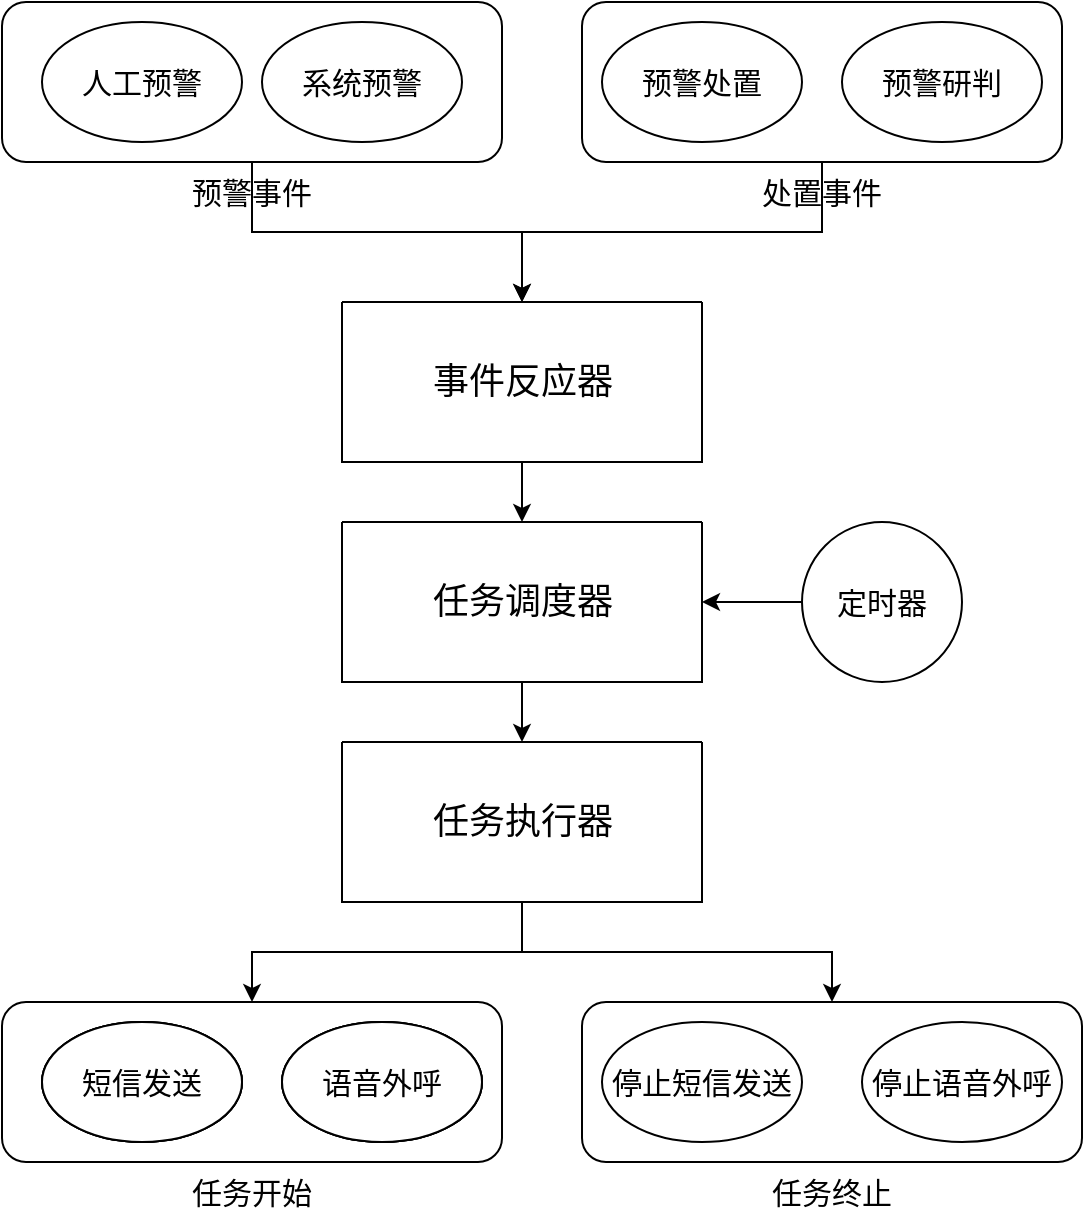 <mxfile version="15.6.6" type="github">
  <diagram id="C5RBs43oDa-KdzZeNtuy" name="Page-1">
    <mxGraphModel dx="1422" dy="794" grid="1" gridSize="10" guides="1" tooltips="1" connect="1" arrows="1" fold="1" page="1" pageScale="1" pageWidth="827" pageHeight="1169" math="0" shadow="0">
      <root>
        <mxCell id="WIyWlLk6GJQsqaUBKTNV-0" />
        <mxCell id="WIyWlLk6GJQsqaUBKTNV-1" parent="WIyWlLk6GJQsqaUBKTNV-0" />
        <mxCell id="rln7QxH3AYazvcpurLlf-28" style="edgeStyle=orthogonalEdgeStyle;rounded=0;orthogonalLoop=1;jettySize=auto;html=1;exitX=0.5;exitY=1;exitDx=0;exitDy=0;labelBackgroundColor=default;fontSize=15;fontColor=default;strokeColor=default;" parent="WIyWlLk6GJQsqaUBKTNV-1" source="rln7QxH3AYazvcpurLlf-2" target="rln7QxH3AYazvcpurLlf-22" edge="1">
          <mxGeometry relative="1" as="geometry" />
        </mxCell>
        <mxCell id="rln7QxH3AYazvcpurLlf-2" value="" style="swimlane;startSize=0;fontColor=default;strokeColor=default;fillColor=default;" parent="WIyWlLk6GJQsqaUBKTNV-1" vertex="1">
          <mxGeometry x="280" y="390" width="180" height="80" as="geometry" />
        </mxCell>
        <mxCell id="rln7QxH3AYazvcpurLlf-3" value="任务调度器" style="text;html=1;align=center;verticalAlign=middle;resizable=0;points=[];autosize=1;strokeColor=none;fillColor=none;fontColor=default;fontSize=18;" parent="rln7QxH3AYazvcpurLlf-2" vertex="1">
          <mxGeometry x="35" y="25" width="110" height="30" as="geometry" />
        </mxCell>
        <mxCell id="rln7QxH3AYazvcpurLlf-27" style="edgeStyle=orthogonalEdgeStyle;rounded=0;orthogonalLoop=1;jettySize=auto;html=1;exitX=0.5;exitY=1;exitDx=0;exitDy=0;entryX=0.5;entryY=0;entryDx=0;entryDy=0;labelBackgroundColor=default;fontSize=15;fontColor=default;strokeColor=default;" parent="WIyWlLk6GJQsqaUBKTNV-1" source="rln7QxH3AYazvcpurLlf-10" target="rln7QxH3AYazvcpurLlf-2" edge="1">
          <mxGeometry relative="1" as="geometry" />
        </mxCell>
        <mxCell id="rln7QxH3AYazvcpurLlf-10" value="" style="swimlane;startSize=0;fontColor=default;strokeColor=default;fillColor=default;" parent="WIyWlLk6GJQsqaUBKTNV-1" vertex="1">
          <mxGeometry x="280" y="280" width="180" height="80" as="geometry" />
        </mxCell>
        <mxCell id="rln7QxH3AYazvcpurLlf-11" value="事件反应器" style="text;html=1;align=center;verticalAlign=middle;resizable=0;points=[];autosize=1;strokeColor=none;fillColor=none;fontColor=default;fontSize=18;" parent="rln7QxH3AYazvcpurLlf-10" vertex="1">
          <mxGeometry x="35" y="25" width="110" height="30" as="geometry" />
        </mxCell>
        <mxCell id="rln7QxH3AYazvcpurLlf-24" style="edgeStyle=orthogonalEdgeStyle;rounded=0;orthogonalLoop=1;jettySize=auto;html=1;exitX=0.5;exitY=1;exitDx=0;exitDy=0;fontSize=15;fontColor=default;strokeColor=default;labelBackgroundColor=default;" parent="WIyWlLk6GJQsqaUBKTNV-1" source="rln7QxH3AYazvcpurLlf-14" target="rln7QxH3AYazvcpurLlf-10" edge="1">
          <mxGeometry relative="1" as="geometry" />
        </mxCell>
        <mxCell id="rln7QxH3AYazvcpurLlf-14" value="预警事件" style="rounded=1;whiteSpace=wrap;html=1;fontSize=15;fontColor=default;strokeColor=default;fillColor=default;labelPosition=center;verticalLabelPosition=bottom;align=center;verticalAlign=top;" parent="WIyWlLk6GJQsqaUBKTNV-1" vertex="1">
          <mxGeometry x="110" y="130" width="250" height="80" as="geometry" />
        </mxCell>
        <mxCell id="rln7QxH3AYazvcpurLlf-15" value="人工预警" style="ellipse;whiteSpace=wrap;html=1;fontSize=15;fontColor=default;strokeColor=default;fillColor=default;" parent="WIyWlLk6GJQsqaUBKTNV-1" vertex="1">
          <mxGeometry x="130" y="140" width="100" height="60" as="geometry" />
        </mxCell>
        <mxCell id="rln7QxH3AYazvcpurLlf-16" value="系统预警" style="ellipse;whiteSpace=wrap;html=1;fontSize=15;fontColor=default;strokeColor=default;fillColor=default;" parent="WIyWlLk6GJQsqaUBKTNV-1" vertex="1">
          <mxGeometry x="240" y="140" width="100" height="60" as="geometry" />
        </mxCell>
        <mxCell id="rln7QxH3AYazvcpurLlf-25" style="edgeStyle=orthogonalEdgeStyle;rounded=0;orthogonalLoop=1;jettySize=auto;html=1;exitX=0.5;exitY=1;exitDx=0;exitDy=0;entryX=0.5;entryY=0;entryDx=0;entryDy=0;fontSize=15;fontColor=default;strokeColor=default;labelBackgroundColor=default;" parent="WIyWlLk6GJQsqaUBKTNV-1" source="rln7QxH3AYazvcpurLlf-17" target="rln7QxH3AYazvcpurLlf-10" edge="1">
          <mxGeometry relative="1" as="geometry" />
        </mxCell>
        <mxCell id="rln7QxH3AYazvcpurLlf-17" value="处置事件" style="rounded=1;whiteSpace=wrap;html=1;fontSize=15;fontColor=default;strokeColor=default;fillColor=default;labelPosition=center;verticalLabelPosition=bottom;align=center;verticalAlign=top;" parent="WIyWlLk6GJQsqaUBKTNV-1" vertex="1">
          <mxGeometry x="400" y="130" width="240" height="80" as="geometry" />
        </mxCell>
        <mxCell id="rln7QxH3AYazvcpurLlf-18" value="预警处置" style="ellipse;whiteSpace=wrap;html=1;fontSize=15;fontColor=default;strokeColor=default;fillColor=default;" parent="WIyWlLk6GJQsqaUBKTNV-1" vertex="1">
          <mxGeometry x="410" y="140" width="100" height="60" as="geometry" />
        </mxCell>
        <mxCell id="rln7QxH3AYazvcpurLlf-35" style="edgeStyle=orthogonalEdgeStyle;rounded=0;orthogonalLoop=1;jettySize=auto;html=1;exitX=0.5;exitY=1;exitDx=0;exitDy=0;entryX=0.5;entryY=0;entryDx=0;entryDy=0;labelBackgroundColor=default;fontSize=15;fontColor=default;strokeColor=default;" parent="WIyWlLk6GJQsqaUBKTNV-1" source="rln7QxH3AYazvcpurLlf-22" target="rln7QxH3AYazvcpurLlf-32" edge="1">
          <mxGeometry relative="1" as="geometry" />
        </mxCell>
        <mxCell id="XFstZxvh1cE9js-YEO7D-10" style="edgeStyle=orthogonalEdgeStyle;rounded=0;orthogonalLoop=1;jettySize=auto;html=1;exitX=0.5;exitY=1;exitDx=0;exitDy=0;fontColor=default;" edge="1" parent="WIyWlLk6GJQsqaUBKTNV-1" source="rln7QxH3AYazvcpurLlf-22" target="XFstZxvh1cE9js-YEO7D-1">
          <mxGeometry relative="1" as="geometry" />
        </mxCell>
        <mxCell id="rln7QxH3AYazvcpurLlf-22" value="" style="swimlane;startSize=0;fontColor=default;strokeColor=default;fillColor=default;" parent="WIyWlLk6GJQsqaUBKTNV-1" vertex="1">
          <mxGeometry x="280" y="500" width="180" height="80" as="geometry" />
        </mxCell>
        <mxCell id="rln7QxH3AYazvcpurLlf-23" value="任务执行器" style="text;html=1;align=center;verticalAlign=middle;resizable=0;points=[];autosize=1;strokeColor=none;fillColor=none;fontColor=default;fontSize=18;" parent="rln7QxH3AYazvcpurLlf-22" vertex="1">
          <mxGeometry x="35" y="25" width="110" height="30" as="geometry" />
        </mxCell>
        <mxCell id="rln7QxH3AYazvcpurLlf-30" style="edgeStyle=orthogonalEdgeStyle;rounded=0;orthogonalLoop=1;jettySize=auto;html=1;exitX=0;exitY=0.5;exitDx=0;exitDy=0;entryX=1;entryY=0.5;entryDx=0;entryDy=0;labelBackgroundColor=default;fontSize=15;fontColor=default;strokeColor=default;" parent="WIyWlLk6GJQsqaUBKTNV-1" source="rln7QxH3AYazvcpurLlf-29" target="rln7QxH3AYazvcpurLlf-2" edge="1">
          <mxGeometry relative="1" as="geometry" />
        </mxCell>
        <mxCell id="rln7QxH3AYazvcpurLlf-29" value="定时器" style="ellipse;whiteSpace=wrap;html=1;aspect=fixed;fontSize=15;fontColor=default;strokeColor=default;fillColor=default;" parent="WIyWlLk6GJQsqaUBKTNV-1" vertex="1">
          <mxGeometry x="510" y="390" width="80" height="80" as="geometry" />
        </mxCell>
        <mxCell id="rln7QxH3AYazvcpurLlf-31" value="预警研判" style="ellipse;whiteSpace=wrap;html=1;fontSize=15;fontColor=default;strokeColor=default;fillColor=default;" parent="WIyWlLk6GJQsqaUBKTNV-1" vertex="1">
          <mxGeometry x="530" y="140" width="100" height="60" as="geometry" />
        </mxCell>
        <mxCell id="rln7QxH3AYazvcpurLlf-32" value="任务开始" style="rounded=1;whiteSpace=wrap;html=1;fontSize=15;fontColor=default;strokeColor=default;fillColor=default;labelPosition=center;verticalLabelPosition=bottom;align=center;verticalAlign=top;" parent="WIyWlLk6GJQsqaUBKTNV-1" vertex="1">
          <mxGeometry x="110" y="630" width="250" height="80" as="geometry" />
        </mxCell>
        <mxCell id="rln7QxH3AYazvcpurLlf-33" value="短信发送" style="ellipse;whiteSpace=wrap;html=1;fontSize=15;fontColor=default;strokeColor=default;fillColor=default;" parent="WIyWlLk6GJQsqaUBKTNV-1" vertex="1">
          <mxGeometry x="130" y="640" width="100" height="60" as="geometry" />
        </mxCell>
        <mxCell id="rln7QxH3AYazvcpurLlf-34" value="语音外呼" style="ellipse;whiteSpace=wrap;html=1;fontSize=15;fontColor=default;strokeColor=default;fillColor=default;" parent="WIyWlLk6GJQsqaUBKTNV-1" vertex="1">
          <mxGeometry x="250" y="640" width="100" height="60" as="geometry" />
        </mxCell>
        <mxCell id="XFstZxvh1cE9js-YEO7D-1" value="任务终止" style="rounded=1;whiteSpace=wrap;html=1;fontSize=15;fontColor=default;strokeColor=default;fillColor=default;labelPosition=center;verticalLabelPosition=bottom;align=center;verticalAlign=top;" vertex="1" parent="WIyWlLk6GJQsqaUBKTNV-1">
          <mxGeometry x="400" y="630" width="250" height="80" as="geometry" />
        </mxCell>
        <mxCell id="XFstZxvh1cE9js-YEO7D-2" value="停止短信发送" style="ellipse;whiteSpace=wrap;html=1;fontSize=15;fontColor=default;strokeColor=default;fillColor=default;" vertex="1" parent="WIyWlLk6GJQsqaUBKTNV-1">
          <mxGeometry x="410" y="640" width="100" height="60" as="geometry" />
        </mxCell>
        <mxCell id="XFstZxvh1cE9js-YEO7D-3" value="停止语音外呼" style="ellipse;whiteSpace=wrap;html=1;fontSize=15;fontColor=default;strokeColor=default;fillColor=default;" vertex="1" parent="WIyWlLk6GJQsqaUBKTNV-1">
          <mxGeometry x="540" y="640" width="100" height="60" as="geometry" />
        </mxCell>
        <mxCell id="XFstZxvh1cE9js-YEO7D-4" value="短信发送" style="ellipse;whiteSpace=wrap;html=1;fontSize=15;fontColor=default;strokeColor=default;fillColor=default;" vertex="1" parent="WIyWlLk6GJQsqaUBKTNV-1">
          <mxGeometry x="130" y="640" width="100" height="60" as="geometry" />
        </mxCell>
        <mxCell id="XFstZxvh1cE9js-YEO7D-5" value="语音外呼" style="ellipse;whiteSpace=wrap;html=1;fontSize=15;fontColor=default;strokeColor=default;fillColor=default;" vertex="1" parent="WIyWlLk6GJQsqaUBKTNV-1">
          <mxGeometry x="250" y="640" width="100" height="60" as="geometry" />
        </mxCell>
        <mxCell id="XFstZxvh1cE9js-YEO7D-6" value="短信发送" style="ellipse;whiteSpace=wrap;html=1;fontSize=15;fontColor=default;strokeColor=default;fillColor=default;" vertex="1" parent="WIyWlLk6GJQsqaUBKTNV-1">
          <mxGeometry x="130" y="640" width="100" height="60" as="geometry" />
        </mxCell>
        <mxCell id="XFstZxvh1cE9js-YEO7D-7" value="语音外呼" style="ellipse;whiteSpace=wrap;html=1;fontSize=15;fontColor=default;strokeColor=default;fillColor=default;" vertex="1" parent="WIyWlLk6GJQsqaUBKTNV-1">
          <mxGeometry x="250" y="640" width="100" height="60" as="geometry" />
        </mxCell>
      </root>
    </mxGraphModel>
  </diagram>
</mxfile>
